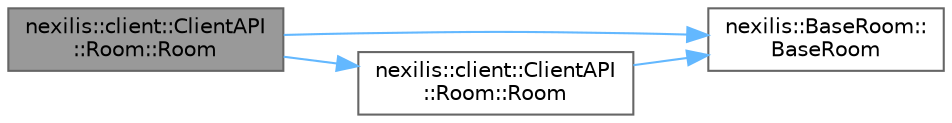 digraph "nexilis::client::ClientAPI::Room::Room"
{
 // LATEX_PDF_SIZE
  bgcolor="transparent";
  edge [fontname=Helvetica,fontsize=10,labelfontname=Helvetica,labelfontsize=10];
  node [fontname=Helvetica,fontsize=10,shape=box,height=0.2,width=0.4];
  rankdir="LR";
  Node1 [id="Node000001",label="nexilis::client::ClientAPI\l::Room::Room",height=0.2,width=0.4,color="gray40", fillcolor="grey60", style="filled", fontcolor="black",tooltip="Move constructor."];
  Node1 -> Node2 [id="edge1_Node000001_Node000002",color="steelblue1",style="solid",tooltip=" "];
  Node2 [id="Node000002",label="nexilis::BaseRoom::\lBaseRoom",height=0.2,width=0.4,color="grey40", fillcolor="white", style="filled",URL="$da/d49/classnexilis_1_1BaseRoom.html#af07e2b514f1b716c5a243389abc3f848",tooltip="Constructor."];
  Node1 -> Node3 [id="edge2_Node000001_Node000003",color="steelblue1",style="solid",tooltip=" "];
  Node3 [id="Node000003",label="nexilis::client::ClientAPI\l::Room::Room",height=0.2,width=0.4,color="grey40", fillcolor="white", style="filled",URL="$dc/dbd/classnexilis_1_1client_1_1ClientAPI_1_1Room.html#a344d20913fc98012f2c68f3bb0d2af6a",tooltip="Constructor."];
  Node3 -> Node2 [id="edge3_Node000003_Node000002",color="steelblue1",style="solid",tooltip=" "];
}
